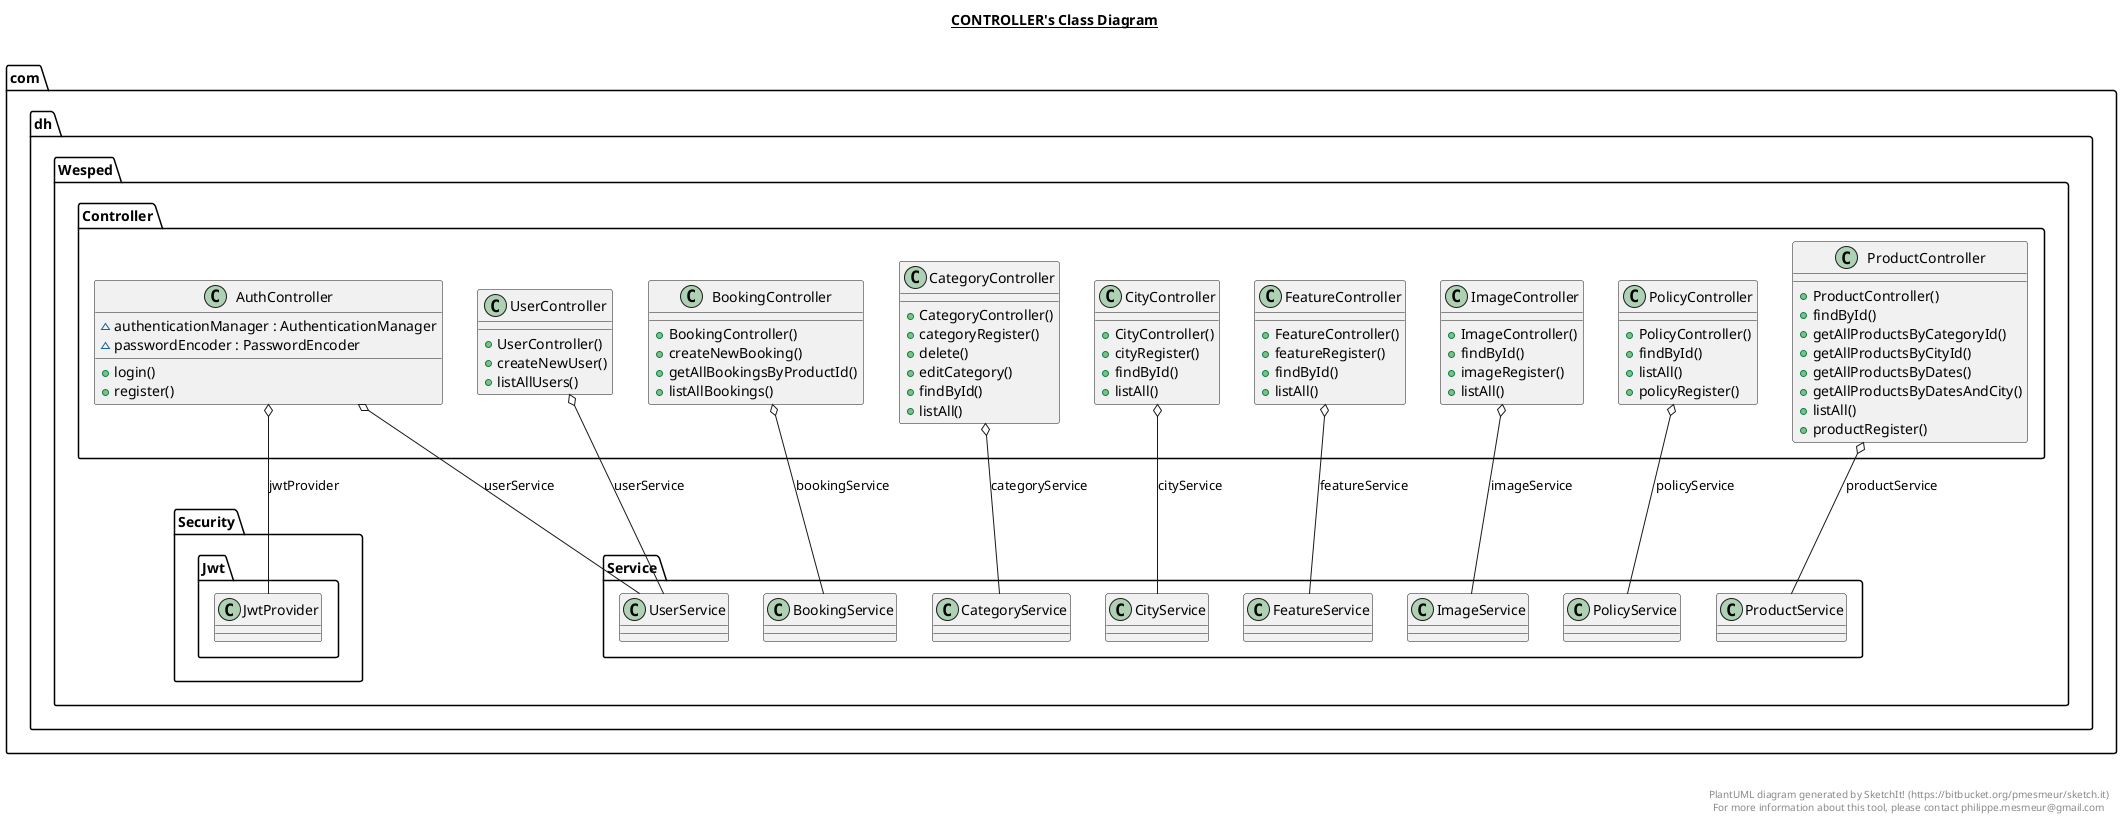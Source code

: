 @startuml

title __CONTROLLER's Class Diagram__\n

  namespace com.dh.Wesped {
    namespace Controller {
      class com.dh.Wesped.Controller.AuthController {
          ~ authenticationManager : AuthenticationManager
          ~ passwordEncoder : PasswordEncoder
          + login()
          + register()
      }
    }
  }
  

  namespace com.dh.Wesped {
    namespace Controller {
      class com.dh.Wesped.Controller.BookingController {
          + BookingController()
          + createNewBooking()
          + getAllBookingsByProductId()
          + listAllBookings()
      }
    }
  }
  

  namespace com.dh.Wesped {
    namespace Controller {
      class com.dh.Wesped.Controller.CategoryController {
          + CategoryController()
          + categoryRegister()
          + delete()
          + editCategory()
          + findById()
          + listAll()
      }
    }
  }
  

  namespace com.dh.Wesped {
    namespace Controller {
      class com.dh.Wesped.Controller.CityController {
          + CityController()
          + cityRegister()
          + findById()
          + listAll()
      }
    }
  }
  

  namespace com.dh.Wesped {
    namespace Controller {
      class com.dh.Wesped.Controller.FeatureController {
          + FeatureController()
          + featureRegister()
          + findById()
          + listAll()
      }
    }
  }
  

  namespace com.dh.Wesped {
    namespace Controller {
      class com.dh.Wesped.Controller.ImageController {
          + ImageController()
          + findById()
          + imageRegister()
          + listAll()
      }
    }
  }
  

  namespace com.dh.Wesped {
    namespace Controller {
      class com.dh.Wesped.Controller.PolicyController {
          + PolicyController()
          + findById()
          + listAll()
          + policyRegister()
      }
    }
  }
  

  namespace com.dh.Wesped {
    namespace Controller {
      class com.dh.Wesped.Controller.ProductController {
          + ProductController()
          + findById()
          + getAllProductsByCategoryId()
          + getAllProductsByCityId()
          + getAllProductsByDates()
          + getAllProductsByDatesAndCity()
          + listAll()
          + productRegister()
      }
    }
  }
  

  namespace com.dh.Wesped {
    namespace Controller {
      class com.dh.Wesped.Controller.UserController {
          + UserController()
          + createNewUser()
          + listAllUsers()
      }
    }
  }
  

  com.dh.Wesped.Controller.AuthController o-- com.dh.Wesped.Security.Jwt.JwtProvider : jwtProvider
  com.dh.Wesped.Controller.AuthController o-- com.dh.Wesped.Service.UserService : userService
  com.dh.Wesped.Controller.BookingController o-- com.dh.Wesped.Service.BookingService : bookingService
  com.dh.Wesped.Controller.CategoryController o-- com.dh.Wesped.Service.CategoryService : categoryService
  com.dh.Wesped.Controller.CityController o-- com.dh.Wesped.Service.CityService : cityService
  com.dh.Wesped.Controller.FeatureController o-- com.dh.Wesped.Service.FeatureService : featureService
  com.dh.Wesped.Controller.ImageController o-- com.dh.Wesped.Service.ImageService : imageService
  com.dh.Wesped.Controller.PolicyController o-- com.dh.Wesped.Service.PolicyService : policyService
  com.dh.Wesped.Controller.ProductController o-- com.dh.Wesped.Service.ProductService : productService
  com.dh.Wesped.Controller.UserController o-- com.dh.Wesped.Service.UserService : userService


right footer


PlantUML diagram generated by SketchIt! (https://bitbucket.org/pmesmeur/sketch.it)
For more information about this tool, please contact philippe.mesmeur@gmail.com
endfooter

@enduml

